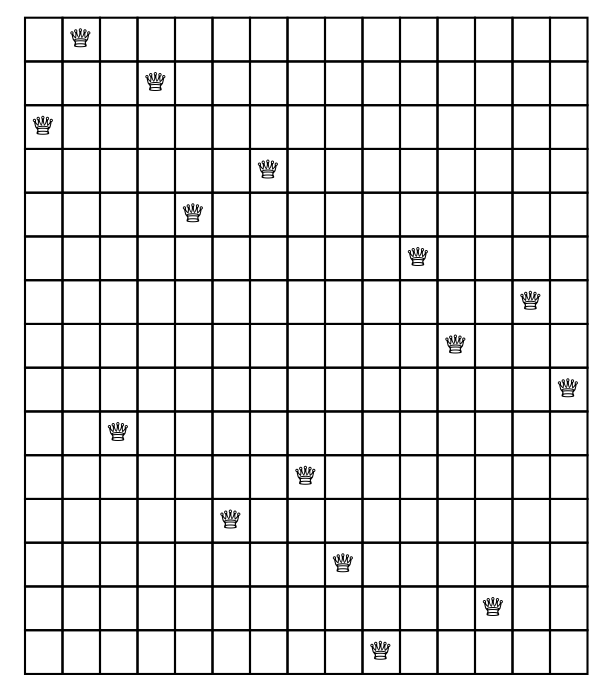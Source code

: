 digraph D { 
 node [shape=plaintext]
 some_node [
  label=<
   <table border="0" cellborder="1" cellspacing="0">
    <tr><td> </td><td>&#9813;</td><td> </td><td> </td><td> </td><td> </td><td> </td><td> </td><td> </td><td> </td><td> </td><td> </td><td> </td><td> </td><td> </td></tr>
    <tr><td> </td><td> </td><td> </td><td>&#9813;</td><td> </td><td> </td><td> </td><td> </td><td> </td><td> </td><td> </td><td> </td><td> </td><td> </td><td> </td></tr>
    <tr><td>&#9813;</td><td> </td><td> </td><td> </td><td> </td><td> </td><td> </td><td> </td><td> </td><td> </td><td> </td><td> </td><td> </td><td> </td><td> </td></tr>
    <tr><td> </td><td> </td><td> </td><td> </td><td> </td><td> </td><td>&#9813;</td><td> </td><td> </td><td> </td><td> </td><td> </td><td> </td><td> </td><td> </td></tr>
    <tr><td> </td><td> </td><td> </td><td> </td><td>&#9813;</td><td> </td><td> </td><td> </td><td> </td><td> </td><td> </td><td> </td><td> </td><td> </td><td> </td></tr>
    <tr><td> </td><td> </td><td> </td><td> </td><td> </td><td> </td><td> </td><td> </td><td> </td><td> </td><td>&#9813;</td><td> </td><td> </td><td> </td><td> </td></tr>
    <tr><td> </td><td> </td><td> </td><td> </td><td> </td><td> </td><td> </td><td> </td><td> </td><td> </td><td> </td><td> </td><td> </td><td>&#9813;</td><td> </td></tr>
    <tr><td> </td><td> </td><td> </td><td> </td><td> </td><td> </td><td> </td><td> </td><td> </td><td> </td><td> </td><td>&#9813;</td><td> </td><td> </td><td> </td></tr>
    <tr><td> </td><td> </td><td> </td><td> </td><td> </td><td> </td><td> </td><td> </td><td> </td><td> </td><td> </td><td> </td><td> </td><td> </td><td>&#9813;</td></tr>
    <tr><td> </td><td> </td><td>&#9813;</td><td> </td><td> </td><td> </td><td> </td><td> </td><td> </td><td> </td><td> </td><td> </td><td> </td><td> </td><td> </td></tr>
    <tr><td> </td><td> </td><td> </td><td> </td><td> </td><td> </td><td> </td><td>&#9813;</td><td> </td><td> </td><td> </td><td> </td><td> </td><td> </td><td> </td></tr>
    <tr><td> </td><td> </td><td> </td><td> </td><td> </td><td>&#9813;</td><td> </td><td> </td><td> </td><td> </td><td> </td><td> </td><td> </td><td> </td><td> </td></tr>
    <tr><td> </td><td> </td><td> </td><td> </td><td> </td><td> </td><td> </td><td> </td><td>&#9813;</td><td> </td><td> </td><td> </td><td> </td><td> </td><td> </td></tr>
    <tr><td> </td><td> </td><td> </td><td> </td><td> </td><td> </td><td> </td><td> </td><td> </td><td> </td><td> </td><td> </td><td>&#9813;</td><td> </td><td> </td></tr>
    <tr><td> </td><td> </td><td> </td><td> </td><td> </td><td> </td><td> </td><td> </td><td> </td><td>&#9813;</td><td> </td><td> </td><td> </td><td> </td><td> </td></tr>
   </table>>
 ];
}
